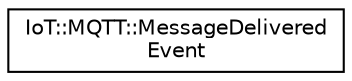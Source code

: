 digraph "Graphical Class Hierarchy"
{
 // LATEX_PDF_SIZE
  edge [fontname="Helvetica",fontsize="10",labelfontname="Helvetica",labelfontsize="10"];
  node [fontname="Helvetica",fontsize="10",shape=record];
  rankdir="LR";
  Node0 [label="IoT::MQTT::MessageDelivered\lEvent",height=0.2,width=0.4,color="black", fillcolor="white", style="filled",URL="$structIoT_1_1MQTT_1_1MessageDeliveredEvent.html",tooltip="Event arguments for MQTTClient::messageDelivered."];
}
